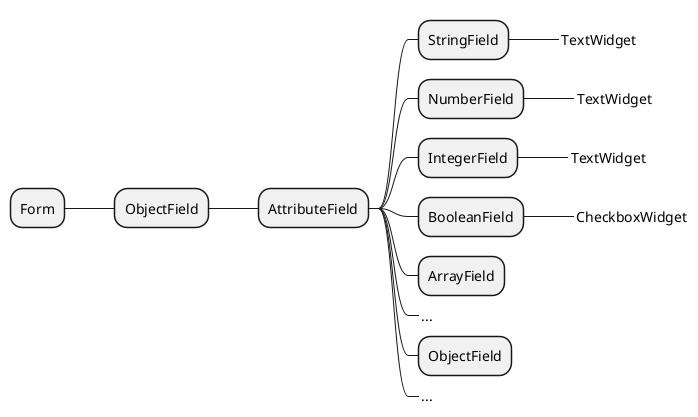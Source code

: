 @startmindmap

* Form
** ObjectField
*** AttributeField
**** StringField
*****_ TextWidget
**** NumberField
*****_ TextWidget
**** IntegerField
*****_ TextWidget
**** BooleanField
*****_ CheckboxWidget
**** ArrayField
****_ ...
**** ObjectField
****_ ...

@endmindmap